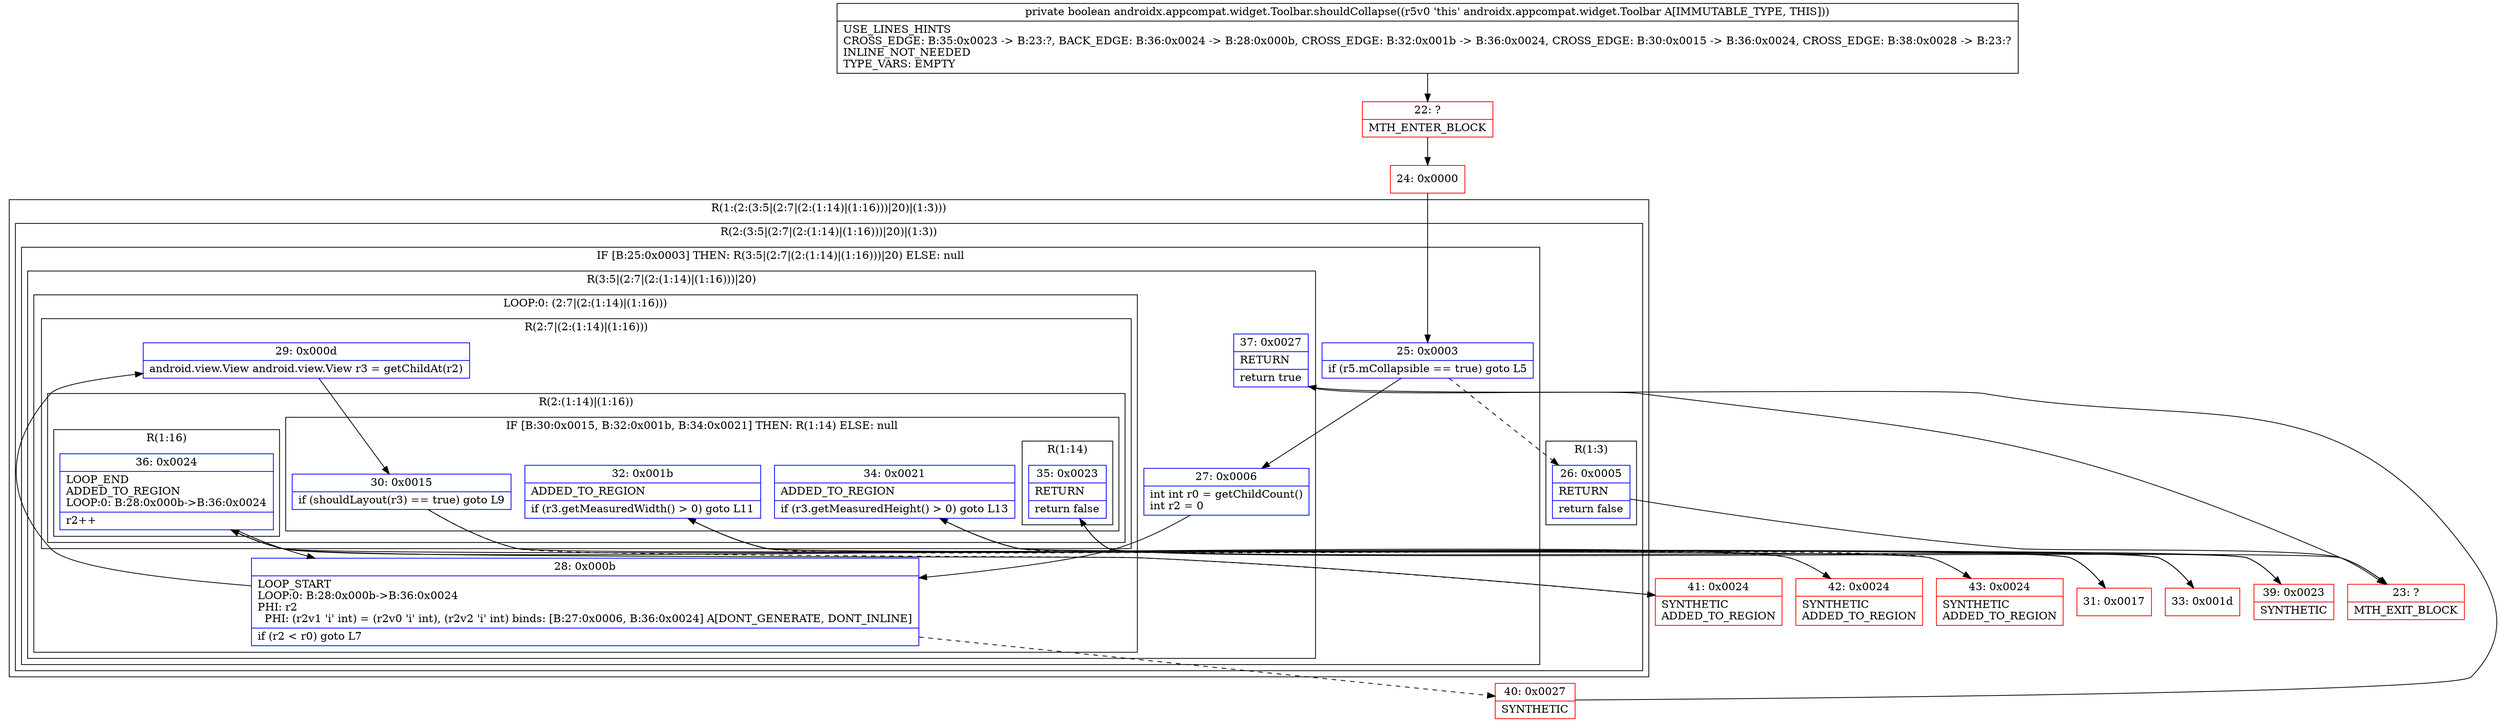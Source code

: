 digraph "CFG forandroidx.appcompat.widget.Toolbar.shouldCollapse()Z" {
subgraph cluster_Region_2070505526 {
label = "R(1:(2:(3:5|(2:7|(2:(1:14)|(1:16)))|20)|(1:3)))";
node [shape=record,color=blue];
subgraph cluster_Region_988943257 {
label = "R(2:(3:5|(2:7|(2:(1:14)|(1:16)))|20)|(1:3))";
node [shape=record,color=blue];
subgraph cluster_IfRegion_816178964 {
label = "IF [B:25:0x0003] THEN: R(3:5|(2:7|(2:(1:14)|(1:16)))|20) ELSE: null";
node [shape=record,color=blue];
Node_25 [shape=record,label="{25\:\ 0x0003|if (r5.mCollapsible == true) goto L5\l}"];
subgraph cluster_Region_1718244390 {
label = "R(3:5|(2:7|(2:(1:14)|(1:16)))|20)";
node [shape=record,color=blue];
Node_27 [shape=record,label="{27\:\ 0x0006|int int r0 = getChildCount()\lint r2 = 0\l}"];
subgraph cluster_LoopRegion_1798868274 {
label = "LOOP:0: (2:7|(2:(1:14)|(1:16)))";
node [shape=record,color=blue];
Node_28 [shape=record,label="{28\:\ 0x000b|LOOP_START\lLOOP:0: B:28:0x000b\-\>B:36:0x0024\lPHI: r2 \l  PHI: (r2v1 'i' int) = (r2v0 'i' int), (r2v2 'i' int) binds: [B:27:0x0006, B:36:0x0024] A[DONT_GENERATE, DONT_INLINE]\l|if (r2 \< r0) goto L7\l}"];
subgraph cluster_Region_387316039 {
label = "R(2:7|(2:(1:14)|(1:16)))";
node [shape=record,color=blue];
Node_29 [shape=record,label="{29\:\ 0x000d|android.view.View android.view.View r3 = getChildAt(r2)\l}"];
subgraph cluster_Region_1863845714 {
label = "R(2:(1:14)|(1:16))";
node [shape=record,color=blue];
subgraph cluster_IfRegion_594167015 {
label = "IF [B:30:0x0015, B:32:0x001b, B:34:0x0021] THEN: R(1:14) ELSE: null";
node [shape=record,color=blue];
Node_30 [shape=record,label="{30\:\ 0x0015|if (shouldLayout(r3) == true) goto L9\l}"];
Node_32 [shape=record,label="{32\:\ 0x001b|ADDED_TO_REGION\l|if (r3.getMeasuredWidth() \> 0) goto L11\l}"];
Node_34 [shape=record,label="{34\:\ 0x0021|ADDED_TO_REGION\l|if (r3.getMeasuredHeight() \> 0) goto L13\l}"];
subgraph cluster_Region_1602284127 {
label = "R(1:14)";
node [shape=record,color=blue];
Node_35 [shape=record,label="{35\:\ 0x0023|RETURN\l|return false\l}"];
}
}
subgraph cluster_Region_1100587421 {
label = "R(1:16)";
node [shape=record,color=blue];
Node_36 [shape=record,label="{36\:\ 0x0024|LOOP_END\lADDED_TO_REGION\lLOOP:0: B:28:0x000b\-\>B:36:0x0024\l|r2++\l}"];
}
}
}
}
Node_37 [shape=record,label="{37\:\ 0x0027|RETURN\l|return true\l}"];
}
}
subgraph cluster_Region_1967412461 {
label = "R(1:3)";
node [shape=record,color=blue];
Node_26 [shape=record,label="{26\:\ 0x0005|RETURN\l|return false\l}"];
}
}
}
Node_22 [shape=record,color=red,label="{22\:\ ?|MTH_ENTER_BLOCK\l}"];
Node_24 [shape=record,color=red,label="{24\:\ 0x0000}"];
Node_23 [shape=record,color=red,label="{23\:\ ?|MTH_EXIT_BLOCK\l}"];
Node_31 [shape=record,color=red,label="{31\:\ 0x0017}"];
Node_33 [shape=record,color=red,label="{33\:\ 0x001d}"];
Node_39 [shape=record,color=red,label="{39\:\ 0x0023|SYNTHETIC\l}"];
Node_43 [shape=record,color=red,label="{43\:\ 0x0024|SYNTHETIC\lADDED_TO_REGION\l}"];
Node_42 [shape=record,color=red,label="{42\:\ 0x0024|SYNTHETIC\lADDED_TO_REGION\l}"];
Node_41 [shape=record,color=red,label="{41\:\ 0x0024|SYNTHETIC\lADDED_TO_REGION\l}"];
Node_40 [shape=record,color=red,label="{40\:\ 0x0027|SYNTHETIC\l}"];
MethodNode[shape=record,label="{private boolean androidx.appcompat.widget.Toolbar.shouldCollapse((r5v0 'this' androidx.appcompat.widget.Toolbar A[IMMUTABLE_TYPE, THIS]))  | USE_LINES_HINTS\lCROSS_EDGE: B:35:0x0023 \-\> B:23:?, BACK_EDGE: B:36:0x0024 \-\> B:28:0x000b, CROSS_EDGE: B:32:0x001b \-\> B:36:0x0024, CROSS_EDGE: B:30:0x0015 \-\> B:36:0x0024, CROSS_EDGE: B:38:0x0028 \-\> B:23:?\lINLINE_NOT_NEEDED\lTYPE_VARS: EMPTY\l}"];
MethodNode -> Node_22;Node_25 -> Node_26[style=dashed];
Node_25 -> Node_27;
Node_27 -> Node_28;
Node_28 -> Node_29;
Node_28 -> Node_40[style=dashed];
Node_29 -> Node_30;
Node_30 -> Node_31;
Node_30 -> Node_41[style=dashed];
Node_32 -> Node_33;
Node_32 -> Node_42[style=dashed];
Node_34 -> Node_39;
Node_34 -> Node_43[style=dashed];
Node_35 -> Node_23;
Node_36 -> Node_28;
Node_37 -> Node_23;
Node_26 -> Node_23;
Node_22 -> Node_24;
Node_24 -> Node_25;
Node_31 -> Node_32;
Node_33 -> Node_34;
Node_39 -> Node_35;
Node_43 -> Node_36;
Node_42 -> Node_36;
Node_41 -> Node_36;
Node_40 -> Node_37;
}


